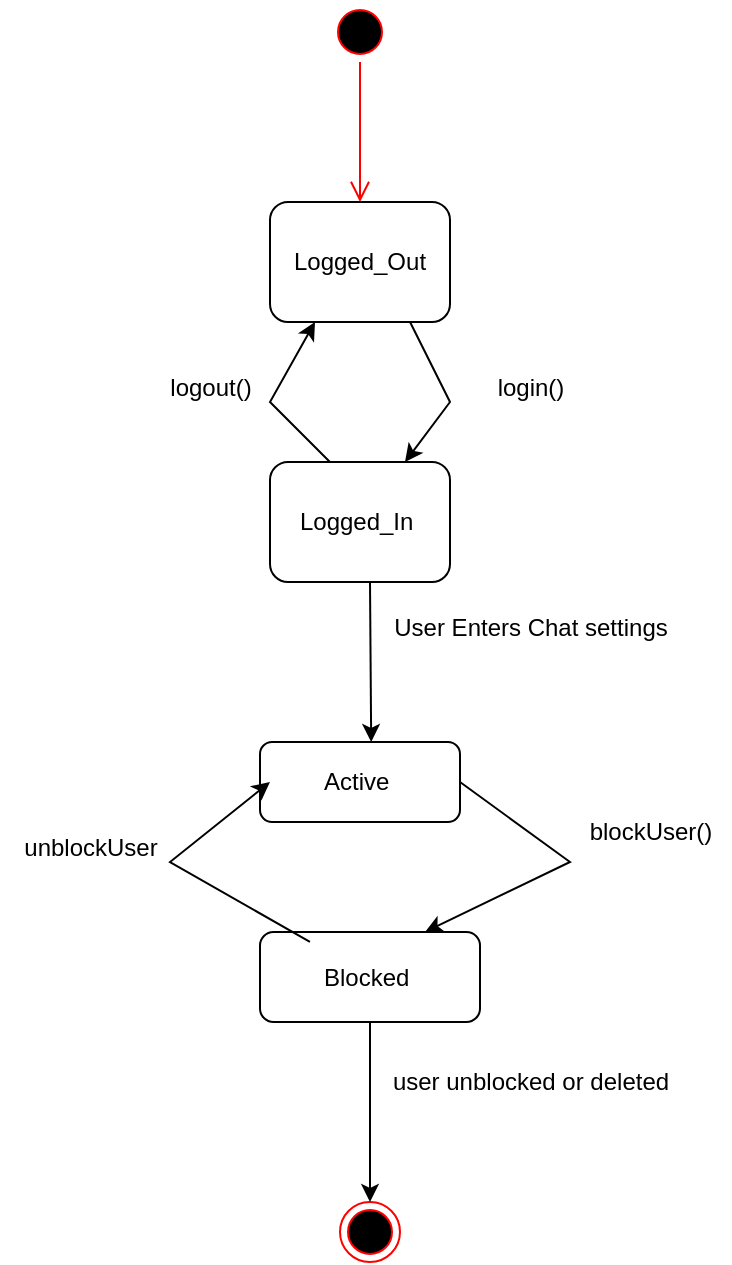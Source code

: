 <mxfile version="24.8.6">
  <diagram id="C5RBs43oDa-KdzZeNtuy" name="Page-1">
    <mxGraphModel dx="932" dy="578" grid="1" gridSize="10" guides="1" tooltips="1" connect="1" arrows="1" fold="1" page="1" pageScale="1" pageWidth="827" pageHeight="1169" math="0" shadow="0">
      <root>
        <mxCell id="WIyWlLk6GJQsqaUBKTNV-0" />
        <mxCell id="WIyWlLk6GJQsqaUBKTNV-1" parent="WIyWlLk6GJQsqaUBKTNV-0" />
        <mxCell id="ChVXrBqrEHMdO8lqSGDM-0" value="" style="ellipse;html=1;shape=startState;fillColor=#000000;strokeColor=#ff0000;" parent="WIyWlLk6GJQsqaUBKTNV-1" vertex="1">
          <mxGeometry x="430" y="30" width="30" height="30" as="geometry" />
        </mxCell>
        <mxCell id="ChVXrBqrEHMdO8lqSGDM-1" value="" style="edgeStyle=orthogonalEdgeStyle;html=1;verticalAlign=bottom;endArrow=open;endSize=8;strokeColor=#ff0000;rounded=0;" parent="WIyWlLk6GJQsqaUBKTNV-1" source="ChVXrBqrEHMdO8lqSGDM-0" edge="1">
          <mxGeometry relative="1" as="geometry">
            <mxPoint x="445" y="130" as="targetPoint" />
          </mxGeometry>
        </mxCell>
        <mxCell id="ChVXrBqrEHMdO8lqSGDM-4" value="Logged_Out" style="rounded=1;whiteSpace=wrap;html=1;" parent="WIyWlLk6GJQsqaUBKTNV-1" vertex="1">
          <mxGeometry x="400" y="130" width="90" height="60" as="geometry" />
        </mxCell>
        <mxCell id="ChVXrBqrEHMdO8lqSGDM-9" value="Logged_In&amp;nbsp;" style="rounded=1;whiteSpace=wrap;html=1;" parent="WIyWlLk6GJQsqaUBKTNV-1" vertex="1">
          <mxGeometry x="400" y="260" width="90" height="60" as="geometry" />
        </mxCell>
        <mxCell id="ChVXrBqrEHMdO8lqSGDM-10" value="" style="endArrow=classic;html=1;rounded=0;entryX=0.25;entryY=1;entryDx=0;entryDy=0;exitX=0.333;exitY=0;exitDx=0;exitDy=0;exitPerimeter=0;" parent="WIyWlLk6GJQsqaUBKTNV-1" source="ChVXrBqrEHMdO8lqSGDM-9" target="ChVXrBqrEHMdO8lqSGDM-4" edge="1">
          <mxGeometry width="50" height="50" relative="1" as="geometry">
            <mxPoint x="423" y="250" as="sourcePoint" />
            <mxPoint x="500" y="280" as="targetPoint" />
            <Array as="points">
              <mxPoint x="400" y="230" />
            </Array>
          </mxGeometry>
        </mxCell>
        <mxCell id="ChVXrBqrEHMdO8lqSGDM-11" value="logout()" style="text;html=1;align=center;verticalAlign=middle;resizable=0;points=[];autosize=1;strokeColor=none;fillColor=none;" parent="WIyWlLk6GJQsqaUBKTNV-1" vertex="1">
          <mxGeometry x="340" y="208" width="60" height="30" as="geometry" />
        </mxCell>
        <mxCell id="ChVXrBqrEHMdO8lqSGDM-12" value="" style="endArrow=classic;html=1;rounded=0;exitX=0.778;exitY=1;exitDx=0;exitDy=0;exitPerimeter=0;entryX=0.75;entryY=0;entryDx=0;entryDy=0;" parent="WIyWlLk6GJQsqaUBKTNV-1" source="ChVXrBqrEHMdO8lqSGDM-4" target="ChVXrBqrEHMdO8lqSGDM-9" edge="1">
          <mxGeometry width="50" height="50" relative="1" as="geometry">
            <mxPoint x="450" y="330" as="sourcePoint" />
            <mxPoint x="570" y="390" as="targetPoint" />
            <Array as="points">
              <mxPoint x="490" y="230" />
            </Array>
          </mxGeometry>
        </mxCell>
        <mxCell id="ChVXrBqrEHMdO8lqSGDM-13" value="login()" style="text;html=1;align=center;verticalAlign=middle;resizable=0;points=[];autosize=1;strokeColor=none;fillColor=none;" parent="WIyWlLk6GJQsqaUBKTNV-1" vertex="1">
          <mxGeometry x="500" y="208" width="60" height="30" as="geometry" />
        </mxCell>
        <mxCell id="ChVXrBqrEHMdO8lqSGDM-14" value="Blocked&amp;nbsp;" style="rounded=1;whiteSpace=wrap;html=1;" parent="WIyWlLk6GJQsqaUBKTNV-1" vertex="1">
          <mxGeometry x="395" y="495" width="110" height="45" as="geometry" />
        </mxCell>
        <mxCell id="ChVXrBqrEHMdO8lqSGDM-15" value="Active&amp;nbsp;" style="rounded=1;whiteSpace=wrap;html=1;" parent="WIyWlLk6GJQsqaUBKTNV-1" vertex="1">
          <mxGeometry x="395" y="400" width="100" height="40" as="geometry" />
        </mxCell>
        <mxCell id="ChVXrBqrEHMdO8lqSGDM-19" value="" style="endArrow=classic;html=1;rounded=0;entryX=0.556;entryY=0;entryDx=0;entryDy=0;entryPerimeter=0;" parent="WIyWlLk6GJQsqaUBKTNV-1" target="ChVXrBqrEHMdO8lqSGDM-15" edge="1">
          <mxGeometry width="50" height="50" relative="1" as="geometry">
            <mxPoint x="450" y="320" as="sourcePoint" />
            <mxPoint x="500" y="280" as="targetPoint" />
          </mxGeometry>
        </mxCell>
        <mxCell id="ChVXrBqrEHMdO8lqSGDM-23" value="" style="ellipse;html=1;shape=endState;fillColor=#000000;strokeColor=#ff0000;" parent="WIyWlLk6GJQsqaUBKTNV-1" vertex="1">
          <mxGeometry x="435" y="630" width="30" height="30" as="geometry" />
        </mxCell>
        <mxCell id="ChVXrBqrEHMdO8lqSGDM-24" value="" style="endArrow=classic;html=1;rounded=0;exitX=1;exitY=0.5;exitDx=0;exitDy=0;entryX=0.75;entryY=0;entryDx=0;entryDy=0;" parent="WIyWlLk6GJQsqaUBKTNV-1" source="ChVXrBqrEHMdO8lqSGDM-15" target="ChVXrBqrEHMdO8lqSGDM-14" edge="1">
          <mxGeometry width="50" height="50" relative="1" as="geometry">
            <mxPoint x="450" y="470" as="sourcePoint" />
            <mxPoint x="450" y="490" as="targetPoint" />
            <Array as="points">
              <mxPoint x="550" y="460" />
            </Array>
          </mxGeometry>
        </mxCell>
        <mxCell id="cs_Ru20W0b7ddQKjLEaM-0" value="&lt;div&gt;User Enters Chat settings&lt;/div&gt;&lt;div&gt;&lt;br&gt;&lt;/div&gt;" style="text;html=1;align=center;verticalAlign=middle;resizable=0;points=[];autosize=1;strokeColor=none;fillColor=none;" vertex="1" parent="WIyWlLk6GJQsqaUBKTNV-1">
          <mxGeometry x="450" y="330" width="160" height="40" as="geometry" />
        </mxCell>
        <mxCell id="cs_Ru20W0b7ddQKjLEaM-1" value="blockUser()" style="text;html=1;align=center;verticalAlign=middle;resizable=0;points=[];autosize=1;strokeColor=none;fillColor=none;" vertex="1" parent="WIyWlLk6GJQsqaUBKTNV-1">
          <mxGeometry x="550" y="430" width="80" height="30" as="geometry" />
        </mxCell>
        <mxCell id="cs_Ru20W0b7ddQKjLEaM-3" value="" style="endArrow=classic;html=1;rounded=0;exitX=0.227;exitY=0.111;exitDx=0;exitDy=0;exitPerimeter=0;entryX=0.05;entryY=0.5;entryDx=0;entryDy=0;entryPerimeter=0;" edge="1" parent="WIyWlLk6GJQsqaUBKTNV-1" source="ChVXrBqrEHMdO8lqSGDM-14" target="ChVXrBqrEHMdO8lqSGDM-15">
          <mxGeometry width="50" height="50" relative="1" as="geometry">
            <mxPoint x="450" y="430" as="sourcePoint" />
            <mxPoint x="500" y="380" as="targetPoint" />
            <Array as="points">
              <mxPoint x="350" y="460" />
            </Array>
          </mxGeometry>
        </mxCell>
        <mxCell id="cs_Ru20W0b7ddQKjLEaM-4" value="unblockUser" style="text;html=1;align=center;verticalAlign=middle;resizable=0;points=[];autosize=1;strokeColor=none;fillColor=none;" vertex="1" parent="WIyWlLk6GJQsqaUBKTNV-1">
          <mxGeometry x="265" y="438" width="90" height="30" as="geometry" />
        </mxCell>
        <mxCell id="cs_Ru20W0b7ddQKjLEaM-5" value="" style="endArrow=classic;html=1;rounded=0;entryX=0.5;entryY=0;entryDx=0;entryDy=0;" edge="1" parent="WIyWlLk6GJQsqaUBKTNV-1" target="ChVXrBqrEHMdO8lqSGDM-23">
          <mxGeometry width="50" height="50" relative="1" as="geometry">
            <mxPoint x="450" y="540" as="sourcePoint" />
            <mxPoint x="570" y="640" as="targetPoint" />
          </mxGeometry>
        </mxCell>
        <mxCell id="cs_Ru20W0b7ddQKjLEaM-6" value="user unblocked or deleted" style="text;html=1;align=center;verticalAlign=middle;resizable=0;points=[];autosize=1;strokeColor=none;fillColor=none;" vertex="1" parent="WIyWlLk6GJQsqaUBKTNV-1">
          <mxGeometry x="450" y="555" width="160" height="30" as="geometry" />
        </mxCell>
      </root>
    </mxGraphModel>
  </diagram>
</mxfile>
